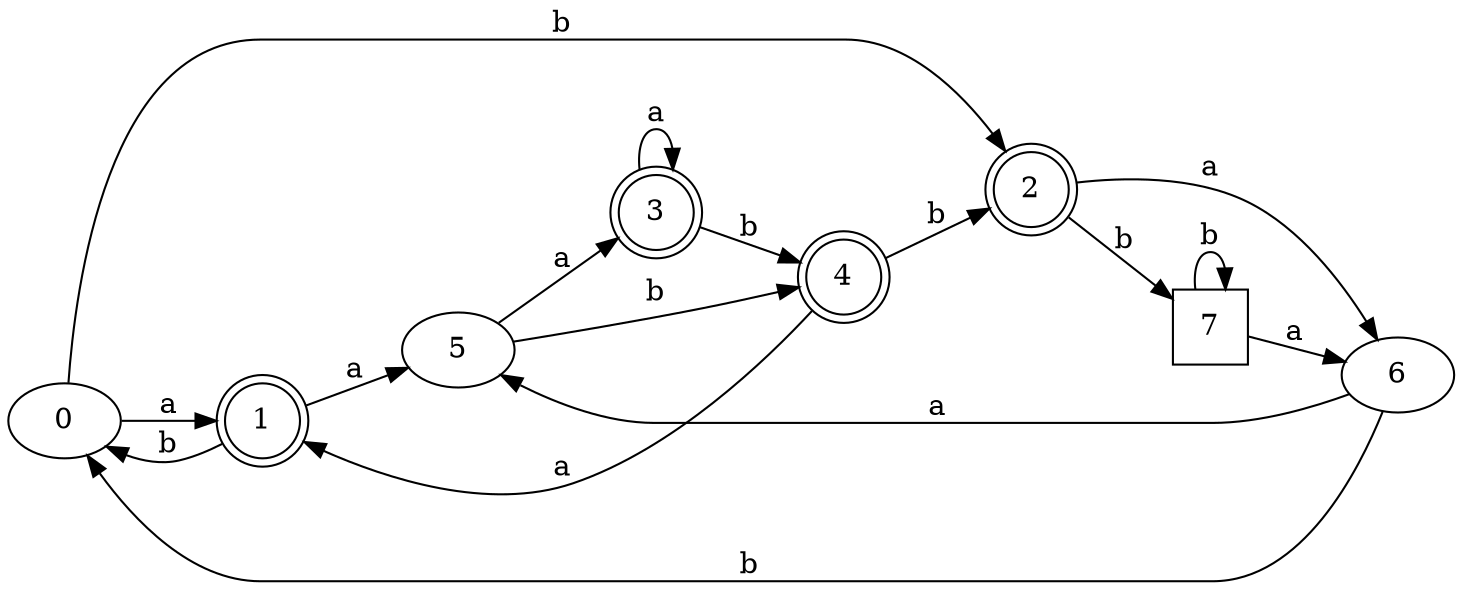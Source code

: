 digraph G {
	rankdir=LR;
	0->1[ label=a ];
	0->2[ label=b ];
	3->3[ label=a ];
	3->4[ label=b ];
	4->1[ label=a ];
	4->2[ label=b ];
	1->5[ label=a ];
	1->0[ label=b ];
	2->6[ label=a ];
	2->7[ label=b ];
	7->6[ label=a ];
	7->7[ label=b ];
	6->5[ label=a ];
	6->0[ label=b ];
	5->3[ label=a ];
	5->4[ label=b ];
	0;
	1 [ shape=doublecircle ];
	2 [ shape=doublecircle ];
	3 [ shape=doublecircle ];
	4 [ shape=doublecircle ];
	5;
	6;
	7 [ shape=square ];

}

